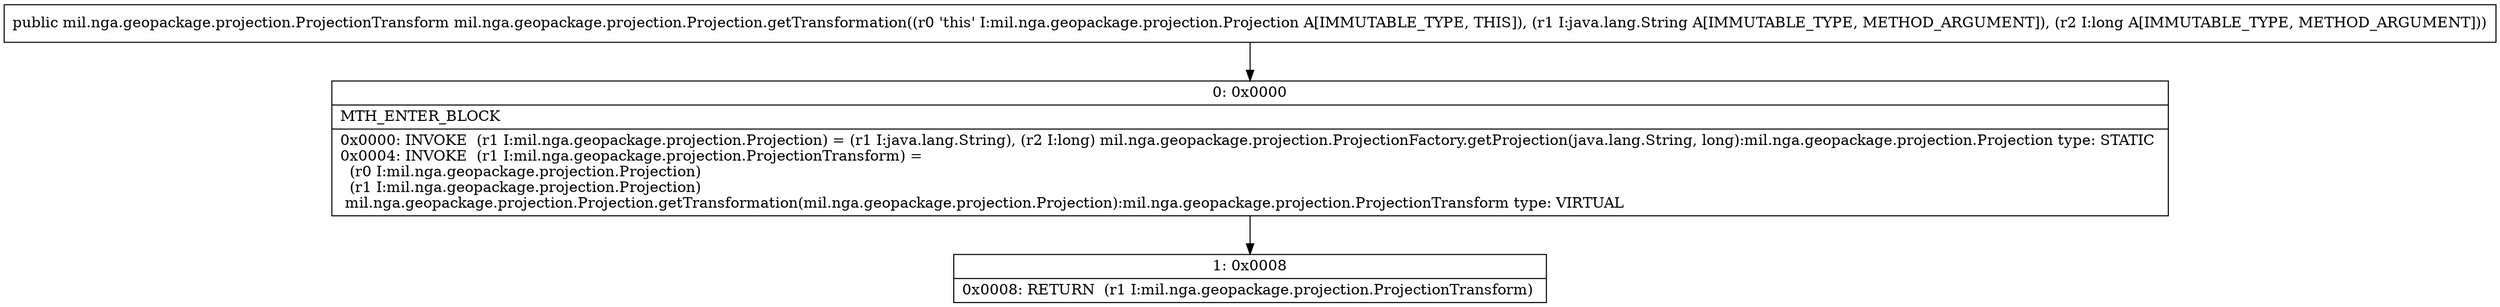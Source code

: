 digraph "CFG formil.nga.geopackage.projection.Projection.getTransformation(Ljava\/lang\/String;J)Lmil\/nga\/geopackage\/projection\/ProjectionTransform;" {
Node_0 [shape=record,label="{0\:\ 0x0000|MTH_ENTER_BLOCK\l|0x0000: INVOKE  (r1 I:mil.nga.geopackage.projection.Projection) = (r1 I:java.lang.String), (r2 I:long) mil.nga.geopackage.projection.ProjectionFactory.getProjection(java.lang.String, long):mil.nga.geopackage.projection.Projection type: STATIC \l0x0004: INVOKE  (r1 I:mil.nga.geopackage.projection.ProjectionTransform) = \l  (r0 I:mil.nga.geopackage.projection.Projection)\l  (r1 I:mil.nga.geopackage.projection.Projection)\l mil.nga.geopackage.projection.Projection.getTransformation(mil.nga.geopackage.projection.Projection):mil.nga.geopackage.projection.ProjectionTransform type: VIRTUAL \l}"];
Node_1 [shape=record,label="{1\:\ 0x0008|0x0008: RETURN  (r1 I:mil.nga.geopackage.projection.ProjectionTransform) \l}"];
MethodNode[shape=record,label="{public mil.nga.geopackage.projection.ProjectionTransform mil.nga.geopackage.projection.Projection.getTransformation((r0 'this' I:mil.nga.geopackage.projection.Projection A[IMMUTABLE_TYPE, THIS]), (r1 I:java.lang.String A[IMMUTABLE_TYPE, METHOD_ARGUMENT]), (r2 I:long A[IMMUTABLE_TYPE, METHOD_ARGUMENT])) }"];
MethodNode -> Node_0;
Node_0 -> Node_1;
}

